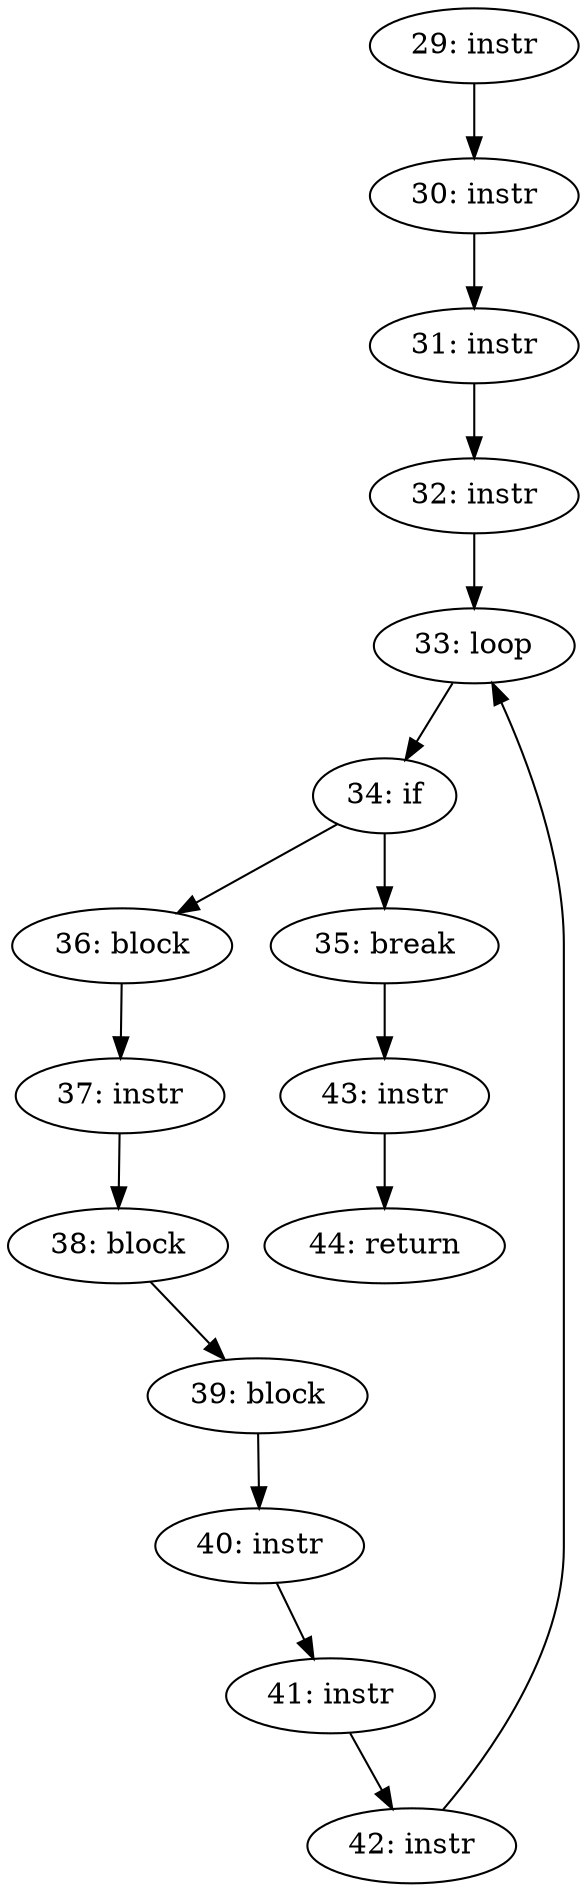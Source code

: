 digraph CFG_tsk_bar {
29 [label="29: instr"]
	29 -> 30
30 [label="30: instr"]
	30 -> 31
31 [label="31: instr"]
	31 -> 32
32 [label="32: instr"]
	32 -> 33
33 [label="33: loop"]
	33 -> 34
34 [label="34: if"]
	34 -> 36
	34 -> 35
35 [label="35: break"]
	35 -> 43
36 [label="36: block"]
	36 -> 37
37 [label="37: instr"]
	37 -> 38
38 [label="38: block"]
	38 -> 39
39 [label="39: block"]
	39 -> 40
40 [label="40: instr"]
	40 -> 41
41 [label="41: instr"]
	41 -> 42
42 [label="42: instr"]
	42 -> 33
43 [label="43: instr"]
	43 -> 44
44 [label="44: return"]
	
}
